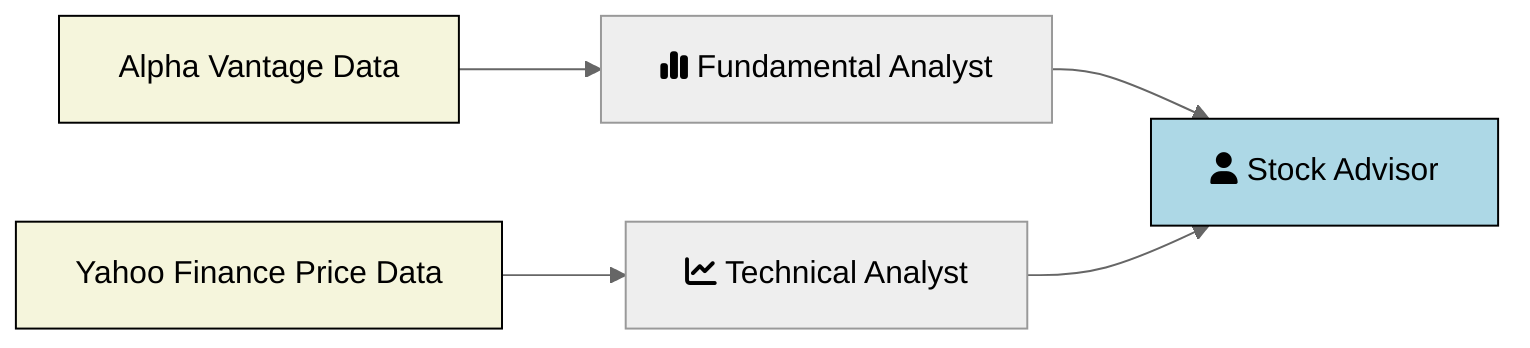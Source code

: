 ---
config:
  look: classic
  theme: neutral
---
flowchart LR
    AV["Alpha Vantage Data"] --> F["fa:fa-chart-simple Fundamental Analyst"]
    F --> A["fa:fa-user Stock Advisor"]
    TA["Yahoo Finance Price Data"] --> T["fa:fa-chart-line Technical Analyst"]
    T --> A

    classDef beige fill:#F5F5DC,stroke:black
    class AV,TA beige

    classDef lightBlue fill:#ADD8E6,stroke:black
    class A lightBlue